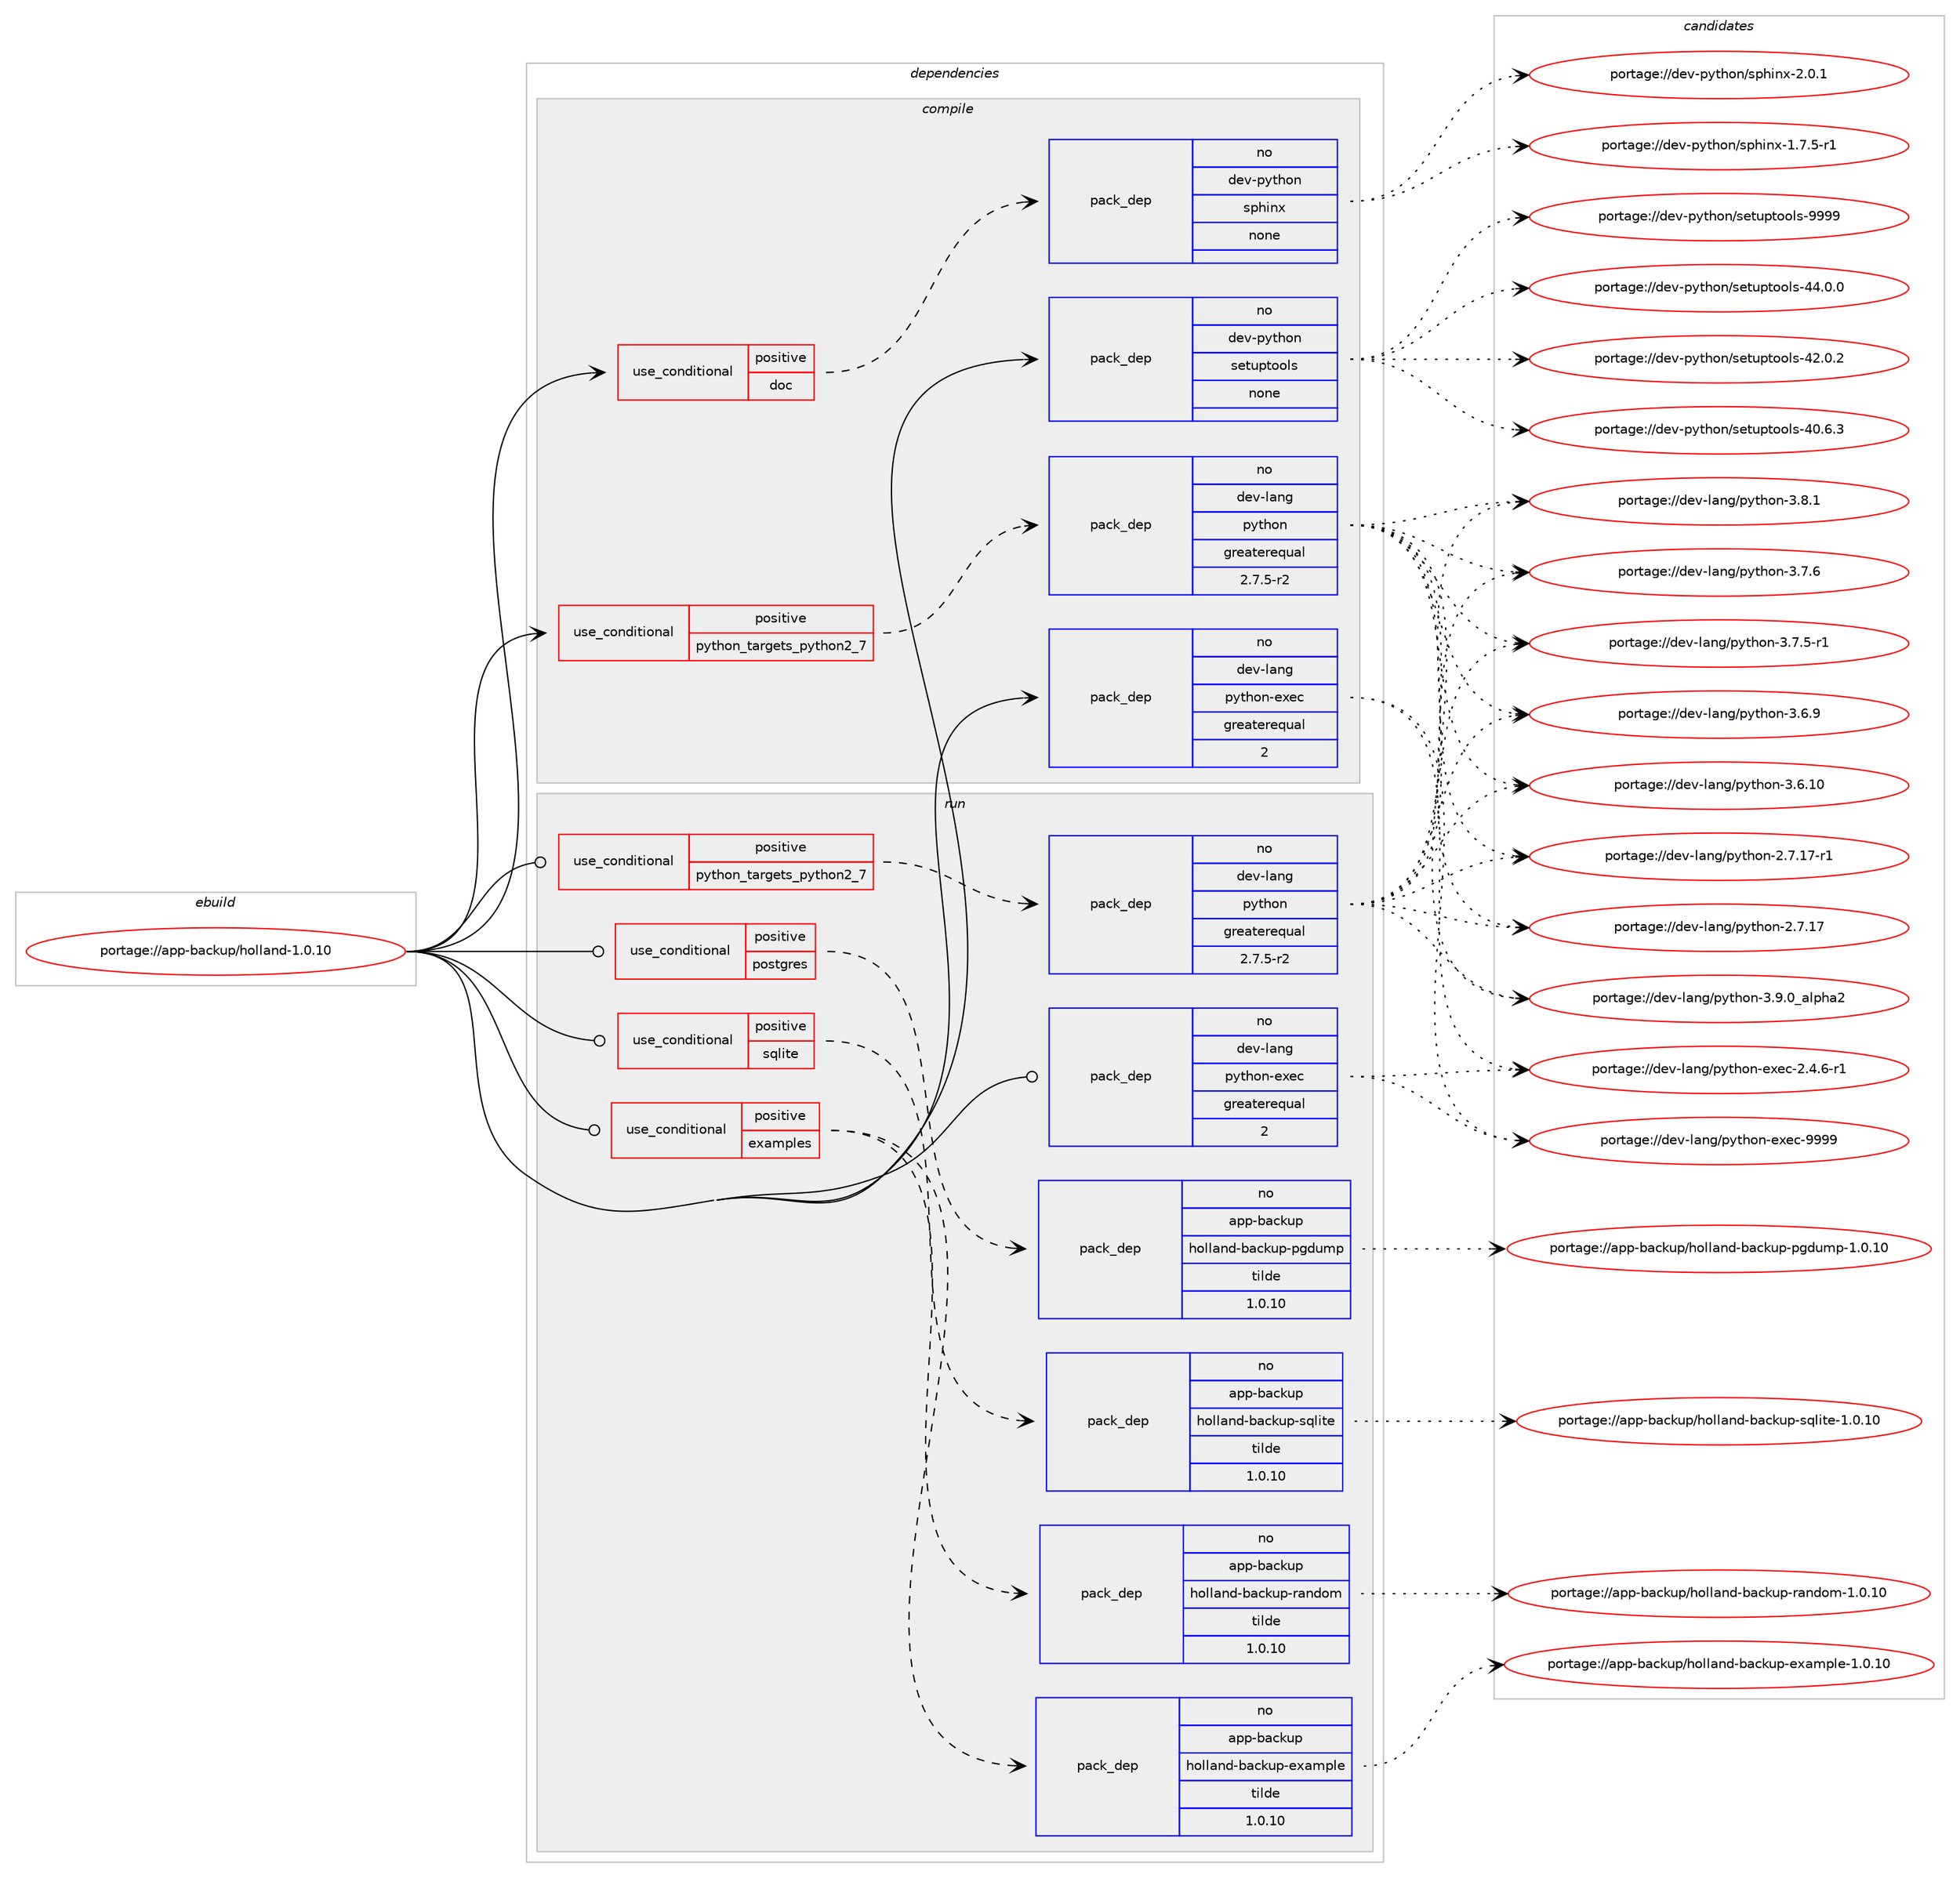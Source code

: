 digraph prolog {

# *************
# Graph options
# *************

newrank=true;
concentrate=true;
compound=true;
graph [rankdir=LR,fontname=Helvetica,fontsize=10,ranksep=1.5];#, ranksep=2.5, nodesep=0.2];
edge  [arrowhead=vee];
node  [fontname=Helvetica,fontsize=10];

# **********
# The ebuild
# **********

subgraph cluster_leftcol {
color=gray;
label=<<i>ebuild</i>>;
id [label="portage://app-backup/holland-1.0.10", color=red, width=4, href="../app-backup/holland-1.0.10.svg"];
}

# ****************
# The dependencies
# ****************

subgraph cluster_midcol {
color=gray;
label=<<i>dependencies</i>>;
subgraph cluster_compile {
fillcolor="#eeeeee";
style=filled;
label=<<i>compile</i>>;
subgraph cond152031 {
dependency645598 [label=<<TABLE BORDER="0" CELLBORDER="1" CELLSPACING="0" CELLPADDING="4"><TR><TD ROWSPAN="3" CELLPADDING="10">use_conditional</TD></TR><TR><TD>positive</TD></TR><TR><TD>doc</TD></TR></TABLE>>, shape=none, color=red];
subgraph pack484973 {
dependency645599 [label=<<TABLE BORDER="0" CELLBORDER="1" CELLSPACING="0" CELLPADDING="4" WIDTH="220"><TR><TD ROWSPAN="6" CELLPADDING="30">pack_dep</TD></TR><TR><TD WIDTH="110">no</TD></TR><TR><TD>dev-python</TD></TR><TR><TD>sphinx</TD></TR><TR><TD>none</TD></TR><TR><TD></TD></TR></TABLE>>, shape=none, color=blue];
}
dependency645598:e -> dependency645599:w [weight=20,style="dashed",arrowhead="vee"];
}
id:e -> dependency645598:w [weight=20,style="solid",arrowhead="vee"];
subgraph cond152032 {
dependency645600 [label=<<TABLE BORDER="0" CELLBORDER="1" CELLSPACING="0" CELLPADDING="4"><TR><TD ROWSPAN="3" CELLPADDING="10">use_conditional</TD></TR><TR><TD>positive</TD></TR><TR><TD>python_targets_python2_7</TD></TR></TABLE>>, shape=none, color=red];
subgraph pack484974 {
dependency645601 [label=<<TABLE BORDER="0" CELLBORDER="1" CELLSPACING="0" CELLPADDING="4" WIDTH="220"><TR><TD ROWSPAN="6" CELLPADDING="30">pack_dep</TD></TR><TR><TD WIDTH="110">no</TD></TR><TR><TD>dev-lang</TD></TR><TR><TD>python</TD></TR><TR><TD>greaterequal</TD></TR><TR><TD>2.7.5-r2</TD></TR></TABLE>>, shape=none, color=blue];
}
dependency645600:e -> dependency645601:w [weight=20,style="dashed",arrowhead="vee"];
}
id:e -> dependency645600:w [weight=20,style="solid",arrowhead="vee"];
subgraph pack484975 {
dependency645602 [label=<<TABLE BORDER="0" CELLBORDER="1" CELLSPACING="0" CELLPADDING="4" WIDTH="220"><TR><TD ROWSPAN="6" CELLPADDING="30">pack_dep</TD></TR><TR><TD WIDTH="110">no</TD></TR><TR><TD>dev-lang</TD></TR><TR><TD>python-exec</TD></TR><TR><TD>greaterequal</TD></TR><TR><TD>2</TD></TR></TABLE>>, shape=none, color=blue];
}
id:e -> dependency645602:w [weight=20,style="solid",arrowhead="vee"];
subgraph pack484976 {
dependency645603 [label=<<TABLE BORDER="0" CELLBORDER="1" CELLSPACING="0" CELLPADDING="4" WIDTH="220"><TR><TD ROWSPAN="6" CELLPADDING="30">pack_dep</TD></TR><TR><TD WIDTH="110">no</TD></TR><TR><TD>dev-python</TD></TR><TR><TD>setuptools</TD></TR><TR><TD>none</TD></TR><TR><TD></TD></TR></TABLE>>, shape=none, color=blue];
}
id:e -> dependency645603:w [weight=20,style="solid",arrowhead="vee"];
}
subgraph cluster_compileandrun {
fillcolor="#eeeeee";
style=filled;
label=<<i>compile and run</i>>;
}
subgraph cluster_run {
fillcolor="#eeeeee";
style=filled;
label=<<i>run</i>>;
subgraph cond152033 {
dependency645604 [label=<<TABLE BORDER="0" CELLBORDER="1" CELLSPACING="0" CELLPADDING="4"><TR><TD ROWSPAN="3" CELLPADDING="10">use_conditional</TD></TR><TR><TD>positive</TD></TR><TR><TD>examples</TD></TR></TABLE>>, shape=none, color=red];
subgraph pack484977 {
dependency645605 [label=<<TABLE BORDER="0" CELLBORDER="1" CELLSPACING="0" CELLPADDING="4" WIDTH="220"><TR><TD ROWSPAN="6" CELLPADDING="30">pack_dep</TD></TR><TR><TD WIDTH="110">no</TD></TR><TR><TD>app-backup</TD></TR><TR><TD>holland-backup-example</TD></TR><TR><TD>tilde</TD></TR><TR><TD>1.0.10</TD></TR></TABLE>>, shape=none, color=blue];
}
dependency645604:e -> dependency645605:w [weight=20,style="dashed",arrowhead="vee"];
subgraph pack484978 {
dependency645606 [label=<<TABLE BORDER="0" CELLBORDER="1" CELLSPACING="0" CELLPADDING="4" WIDTH="220"><TR><TD ROWSPAN="6" CELLPADDING="30">pack_dep</TD></TR><TR><TD WIDTH="110">no</TD></TR><TR><TD>app-backup</TD></TR><TR><TD>holland-backup-random</TD></TR><TR><TD>tilde</TD></TR><TR><TD>1.0.10</TD></TR></TABLE>>, shape=none, color=blue];
}
dependency645604:e -> dependency645606:w [weight=20,style="dashed",arrowhead="vee"];
}
id:e -> dependency645604:w [weight=20,style="solid",arrowhead="odot"];
subgraph cond152034 {
dependency645607 [label=<<TABLE BORDER="0" CELLBORDER="1" CELLSPACING="0" CELLPADDING="4"><TR><TD ROWSPAN="3" CELLPADDING="10">use_conditional</TD></TR><TR><TD>positive</TD></TR><TR><TD>postgres</TD></TR></TABLE>>, shape=none, color=red];
subgraph pack484979 {
dependency645608 [label=<<TABLE BORDER="0" CELLBORDER="1" CELLSPACING="0" CELLPADDING="4" WIDTH="220"><TR><TD ROWSPAN="6" CELLPADDING="30">pack_dep</TD></TR><TR><TD WIDTH="110">no</TD></TR><TR><TD>app-backup</TD></TR><TR><TD>holland-backup-pgdump</TD></TR><TR><TD>tilde</TD></TR><TR><TD>1.0.10</TD></TR></TABLE>>, shape=none, color=blue];
}
dependency645607:e -> dependency645608:w [weight=20,style="dashed",arrowhead="vee"];
}
id:e -> dependency645607:w [weight=20,style="solid",arrowhead="odot"];
subgraph cond152035 {
dependency645609 [label=<<TABLE BORDER="0" CELLBORDER="1" CELLSPACING="0" CELLPADDING="4"><TR><TD ROWSPAN="3" CELLPADDING="10">use_conditional</TD></TR><TR><TD>positive</TD></TR><TR><TD>python_targets_python2_7</TD></TR></TABLE>>, shape=none, color=red];
subgraph pack484980 {
dependency645610 [label=<<TABLE BORDER="0" CELLBORDER="1" CELLSPACING="0" CELLPADDING="4" WIDTH="220"><TR><TD ROWSPAN="6" CELLPADDING="30">pack_dep</TD></TR><TR><TD WIDTH="110">no</TD></TR><TR><TD>dev-lang</TD></TR><TR><TD>python</TD></TR><TR><TD>greaterequal</TD></TR><TR><TD>2.7.5-r2</TD></TR></TABLE>>, shape=none, color=blue];
}
dependency645609:e -> dependency645610:w [weight=20,style="dashed",arrowhead="vee"];
}
id:e -> dependency645609:w [weight=20,style="solid",arrowhead="odot"];
subgraph cond152036 {
dependency645611 [label=<<TABLE BORDER="0" CELLBORDER="1" CELLSPACING="0" CELLPADDING="4"><TR><TD ROWSPAN="3" CELLPADDING="10">use_conditional</TD></TR><TR><TD>positive</TD></TR><TR><TD>sqlite</TD></TR></TABLE>>, shape=none, color=red];
subgraph pack484981 {
dependency645612 [label=<<TABLE BORDER="0" CELLBORDER="1" CELLSPACING="0" CELLPADDING="4" WIDTH="220"><TR><TD ROWSPAN="6" CELLPADDING="30">pack_dep</TD></TR><TR><TD WIDTH="110">no</TD></TR><TR><TD>app-backup</TD></TR><TR><TD>holland-backup-sqlite</TD></TR><TR><TD>tilde</TD></TR><TR><TD>1.0.10</TD></TR></TABLE>>, shape=none, color=blue];
}
dependency645611:e -> dependency645612:w [weight=20,style="dashed",arrowhead="vee"];
}
id:e -> dependency645611:w [weight=20,style="solid",arrowhead="odot"];
subgraph pack484982 {
dependency645613 [label=<<TABLE BORDER="0" CELLBORDER="1" CELLSPACING="0" CELLPADDING="4" WIDTH="220"><TR><TD ROWSPAN="6" CELLPADDING="30">pack_dep</TD></TR><TR><TD WIDTH="110">no</TD></TR><TR><TD>dev-lang</TD></TR><TR><TD>python-exec</TD></TR><TR><TD>greaterequal</TD></TR><TR><TD>2</TD></TR></TABLE>>, shape=none, color=blue];
}
id:e -> dependency645613:w [weight=20,style="solid",arrowhead="odot"];
}
}

# **************
# The candidates
# **************

subgraph cluster_choices {
rank=same;
color=gray;
label=<<i>candidates</i>>;

subgraph choice484973 {
color=black;
nodesep=1;
choice1001011184511212111610411111047115112104105110120455046484649 [label="portage://dev-python/sphinx-2.0.1", color=red, width=4,href="../dev-python/sphinx-2.0.1.svg"];
choice10010111845112121116104111110471151121041051101204549465546534511449 [label="portage://dev-python/sphinx-1.7.5-r1", color=red, width=4,href="../dev-python/sphinx-1.7.5-r1.svg"];
dependency645599:e -> choice1001011184511212111610411111047115112104105110120455046484649:w [style=dotted,weight="100"];
dependency645599:e -> choice10010111845112121116104111110471151121041051101204549465546534511449:w [style=dotted,weight="100"];
}
subgraph choice484974 {
color=black;
nodesep=1;
choice10010111845108971101034711212111610411111045514657464895971081121049750 [label="portage://dev-lang/python-3.9.0_alpha2", color=red, width=4,href="../dev-lang/python-3.9.0_alpha2.svg"];
choice100101118451089711010347112121116104111110455146564649 [label="portage://dev-lang/python-3.8.1", color=red, width=4,href="../dev-lang/python-3.8.1.svg"];
choice100101118451089711010347112121116104111110455146554654 [label="portage://dev-lang/python-3.7.6", color=red, width=4,href="../dev-lang/python-3.7.6.svg"];
choice1001011184510897110103471121211161041111104551465546534511449 [label="portage://dev-lang/python-3.7.5-r1", color=red, width=4,href="../dev-lang/python-3.7.5-r1.svg"];
choice100101118451089711010347112121116104111110455146544657 [label="portage://dev-lang/python-3.6.9", color=red, width=4,href="../dev-lang/python-3.6.9.svg"];
choice10010111845108971101034711212111610411111045514654464948 [label="portage://dev-lang/python-3.6.10", color=red, width=4,href="../dev-lang/python-3.6.10.svg"];
choice100101118451089711010347112121116104111110455046554649554511449 [label="portage://dev-lang/python-2.7.17-r1", color=red, width=4,href="../dev-lang/python-2.7.17-r1.svg"];
choice10010111845108971101034711212111610411111045504655464955 [label="portage://dev-lang/python-2.7.17", color=red, width=4,href="../dev-lang/python-2.7.17.svg"];
dependency645601:e -> choice10010111845108971101034711212111610411111045514657464895971081121049750:w [style=dotted,weight="100"];
dependency645601:e -> choice100101118451089711010347112121116104111110455146564649:w [style=dotted,weight="100"];
dependency645601:e -> choice100101118451089711010347112121116104111110455146554654:w [style=dotted,weight="100"];
dependency645601:e -> choice1001011184510897110103471121211161041111104551465546534511449:w [style=dotted,weight="100"];
dependency645601:e -> choice100101118451089711010347112121116104111110455146544657:w [style=dotted,weight="100"];
dependency645601:e -> choice10010111845108971101034711212111610411111045514654464948:w [style=dotted,weight="100"];
dependency645601:e -> choice100101118451089711010347112121116104111110455046554649554511449:w [style=dotted,weight="100"];
dependency645601:e -> choice10010111845108971101034711212111610411111045504655464955:w [style=dotted,weight="100"];
}
subgraph choice484975 {
color=black;
nodesep=1;
choice10010111845108971101034711212111610411111045101120101994557575757 [label="portage://dev-lang/python-exec-9999", color=red, width=4,href="../dev-lang/python-exec-9999.svg"];
choice10010111845108971101034711212111610411111045101120101994550465246544511449 [label="portage://dev-lang/python-exec-2.4.6-r1", color=red, width=4,href="../dev-lang/python-exec-2.4.6-r1.svg"];
dependency645602:e -> choice10010111845108971101034711212111610411111045101120101994557575757:w [style=dotted,weight="100"];
dependency645602:e -> choice10010111845108971101034711212111610411111045101120101994550465246544511449:w [style=dotted,weight="100"];
}
subgraph choice484976 {
color=black;
nodesep=1;
choice10010111845112121116104111110471151011161171121161111111081154557575757 [label="portage://dev-python/setuptools-9999", color=red, width=4,href="../dev-python/setuptools-9999.svg"];
choice100101118451121211161041111104711510111611711211611111110811545525246484648 [label="portage://dev-python/setuptools-44.0.0", color=red, width=4,href="../dev-python/setuptools-44.0.0.svg"];
choice100101118451121211161041111104711510111611711211611111110811545525046484650 [label="portage://dev-python/setuptools-42.0.2", color=red, width=4,href="../dev-python/setuptools-42.0.2.svg"];
choice100101118451121211161041111104711510111611711211611111110811545524846544651 [label="portage://dev-python/setuptools-40.6.3", color=red, width=4,href="../dev-python/setuptools-40.6.3.svg"];
dependency645603:e -> choice10010111845112121116104111110471151011161171121161111111081154557575757:w [style=dotted,weight="100"];
dependency645603:e -> choice100101118451121211161041111104711510111611711211611111110811545525246484648:w [style=dotted,weight="100"];
dependency645603:e -> choice100101118451121211161041111104711510111611711211611111110811545525046484650:w [style=dotted,weight="100"];
dependency645603:e -> choice100101118451121211161041111104711510111611711211611111110811545524846544651:w [style=dotted,weight="100"];
}
subgraph choice484977 {
color=black;
nodesep=1;
choice9711211245989799107117112471041111081089711010045989799107117112451011209710911210810145494648464948 [label="portage://app-backup/holland-backup-example-1.0.10", color=red, width=4,href="../app-backup/holland-backup-example-1.0.10.svg"];
dependency645605:e -> choice9711211245989799107117112471041111081089711010045989799107117112451011209710911210810145494648464948:w [style=dotted,weight="100"];
}
subgraph choice484978 {
color=black;
nodesep=1;
choice9711211245989799107117112471041111081089711010045989799107117112451149711010011110945494648464948 [label="portage://app-backup/holland-backup-random-1.0.10", color=red, width=4,href="../app-backup/holland-backup-random-1.0.10.svg"];
dependency645606:e -> choice9711211245989799107117112471041111081089711010045989799107117112451149711010011110945494648464948:w [style=dotted,weight="100"];
}
subgraph choice484979 {
color=black;
nodesep=1;
choice97112112459897991071171124710411110810897110100459897991071171124511210310011710911245494648464948 [label="portage://app-backup/holland-backup-pgdump-1.0.10", color=red, width=4,href="../app-backup/holland-backup-pgdump-1.0.10.svg"];
dependency645608:e -> choice97112112459897991071171124710411110810897110100459897991071171124511210310011710911245494648464948:w [style=dotted,weight="100"];
}
subgraph choice484980 {
color=black;
nodesep=1;
choice10010111845108971101034711212111610411111045514657464895971081121049750 [label="portage://dev-lang/python-3.9.0_alpha2", color=red, width=4,href="../dev-lang/python-3.9.0_alpha2.svg"];
choice100101118451089711010347112121116104111110455146564649 [label="portage://dev-lang/python-3.8.1", color=red, width=4,href="../dev-lang/python-3.8.1.svg"];
choice100101118451089711010347112121116104111110455146554654 [label="portage://dev-lang/python-3.7.6", color=red, width=4,href="../dev-lang/python-3.7.6.svg"];
choice1001011184510897110103471121211161041111104551465546534511449 [label="portage://dev-lang/python-3.7.5-r1", color=red, width=4,href="../dev-lang/python-3.7.5-r1.svg"];
choice100101118451089711010347112121116104111110455146544657 [label="portage://dev-lang/python-3.6.9", color=red, width=4,href="../dev-lang/python-3.6.9.svg"];
choice10010111845108971101034711212111610411111045514654464948 [label="portage://dev-lang/python-3.6.10", color=red, width=4,href="../dev-lang/python-3.6.10.svg"];
choice100101118451089711010347112121116104111110455046554649554511449 [label="portage://dev-lang/python-2.7.17-r1", color=red, width=4,href="../dev-lang/python-2.7.17-r1.svg"];
choice10010111845108971101034711212111610411111045504655464955 [label="portage://dev-lang/python-2.7.17", color=red, width=4,href="../dev-lang/python-2.7.17.svg"];
dependency645610:e -> choice10010111845108971101034711212111610411111045514657464895971081121049750:w [style=dotted,weight="100"];
dependency645610:e -> choice100101118451089711010347112121116104111110455146564649:w [style=dotted,weight="100"];
dependency645610:e -> choice100101118451089711010347112121116104111110455146554654:w [style=dotted,weight="100"];
dependency645610:e -> choice1001011184510897110103471121211161041111104551465546534511449:w [style=dotted,weight="100"];
dependency645610:e -> choice100101118451089711010347112121116104111110455146544657:w [style=dotted,weight="100"];
dependency645610:e -> choice10010111845108971101034711212111610411111045514654464948:w [style=dotted,weight="100"];
dependency645610:e -> choice100101118451089711010347112121116104111110455046554649554511449:w [style=dotted,weight="100"];
dependency645610:e -> choice10010111845108971101034711212111610411111045504655464955:w [style=dotted,weight="100"];
}
subgraph choice484981 {
color=black;
nodesep=1;
choice97112112459897991071171124710411110810897110100459897991071171124511511310810511610145494648464948 [label="portage://app-backup/holland-backup-sqlite-1.0.10", color=red, width=4,href="../app-backup/holland-backup-sqlite-1.0.10.svg"];
dependency645612:e -> choice97112112459897991071171124710411110810897110100459897991071171124511511310810511610145494648464948:w [style=dotted,weight="100"];
}
subgraph choice484982 {
color=black;
nodesep=1;
choice10010111845108971101034711212111610411111045101120101994557575757 [label="portage://dev-lang/python-exec-9999", color=red, width=4,href="../dev-lang/python-exec-9999.svg"];
choice10010111845108971101034711212111610411111045101120101994550465246544511449 [label="portage://dev-lang/python-exec-2.4.6-r1", color=red, width=4,href="../dev-lang/python-exec-2.4.6-r1.svg"];
dependency645613:e -> choice10010111845108971101034711212111610411111045101120101994557575757:w [style=dotted,weight="100"];
dependency645613:e -> choice10010111845108971101034711212111610411111045101120101994550465246544511449:w [style=dotted,weight="100"];
}
}

}
